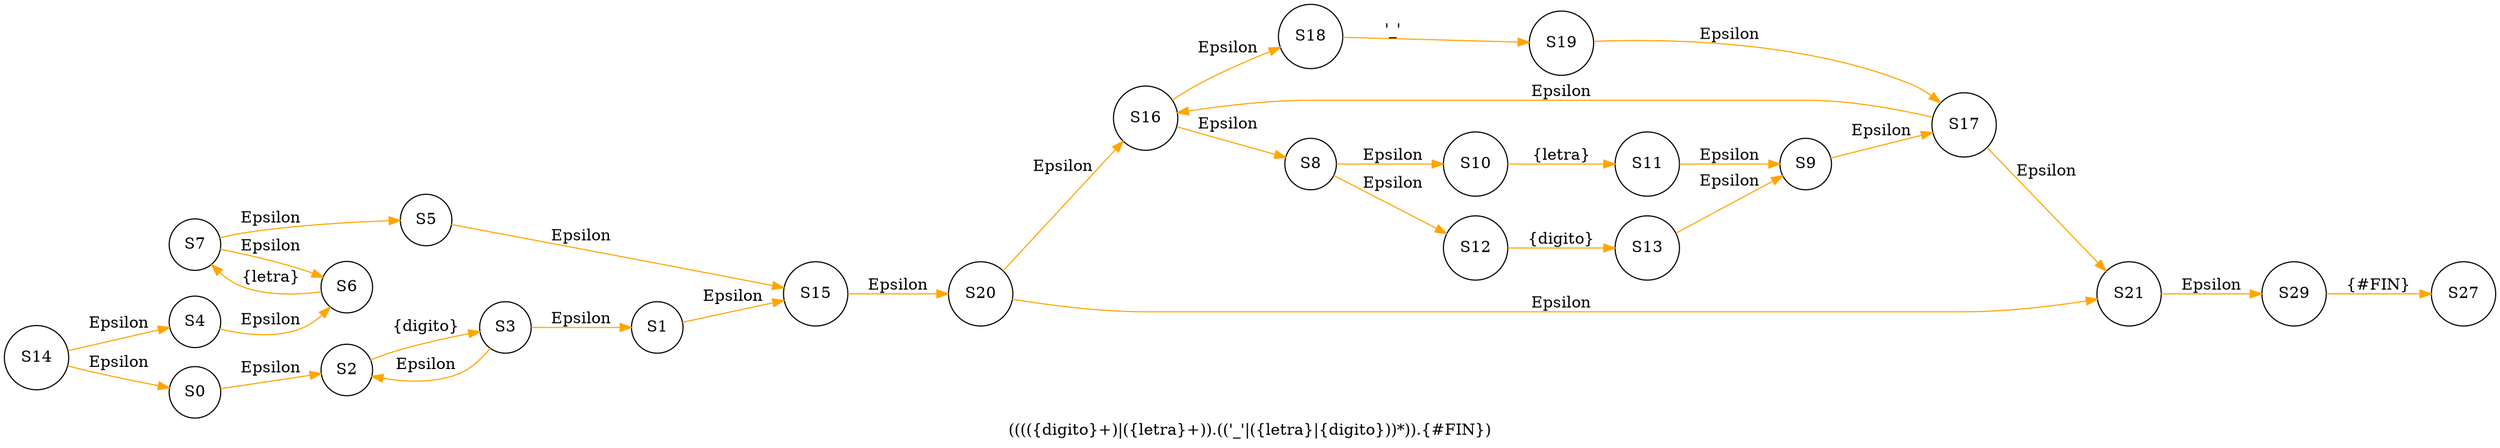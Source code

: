 digraph structs {
    node [shape=circle];
    rankdir=LR;    label = "(((({digito}+)|({letra}+)).(('_'|({letra}|{digito}))*)).{#FIN})";
    NodoS0 [label="S0" ];
    NodoS1 [label="S1" ];
    NodoS2 [label="S2" ];
    NodoS3 [label="S3" ];
    NodoS4 [label="S4" ];
    NodoS5 [label="S5" ];
    NodoS6 [label="S6" ];
    NodoS7 [label="S7" ];
    NodoS8 [label="S8" ];
    NodoS9 [label="S9" ];
    NodoS10 [label="S10" ];
    NodoS11 [label="S11" ];
    NodoS12 [label="S12" ];
    NodoS13 [label="S13" ];
    NodoS14 [label="S14" ];
    NodoS15 [label="S15" ];
    NodoS16 [label="S16" ];
    NodoS17 [label="S17" ];
    NodoS18 [label="S18" ];
    NodoS19 [label="S19" ];
    NodoS20 [label="S20" ];
    NodoS21 [label="S21" ];
    NodoS29 [label="S29" ];
    NodoS27 [label="S27" ];
    NodoS0 -> NodoS2[label="Epsilon" color="orange"];
    NodoS2 -> NodoS3[label="{digito}" color="orange"];
    NodoS3 -> NodoS1[label="Epsilon" color="orange"];
    NodoS3 -> NodoS2[label="Epsilon" color="orange"];
    NodoS4 -> NodoS6[label="Epsilon" color="orange"];
    NodoS6 -> NodoS7[label="{letra}" color="orange"];
    NodoS7 -> NodoS5[label="Epsilon" color="orange"];
    NodoS7 -> NodoS6[label="Epsilon" color="orange"];
    NodoS8 -> NodoS10[label="Epsilon" color="orange"];
    NodoS10 -> NodoS11[label="{letra}" color="orange"];
    NodoS11 -> NodoS9[label="Epsilon" color="orange"];
    NodoS8 -> NodoS12[label="Epsilon" color="orange"];
    NodoS12 -> NodoS13[label="{digito}" color="orange"];
    NodoS13 -> NodoS9[label="Epsilon" color="orange"];
    NodoS14 -> NodoS0[label="Epsilon" color="orange"];
    NodoS1 -> NodoS15[label="Epsilon" color="orange"];
    NodoS14 -> NodoS4[label="Epsilon" color="orange"];
    NodoS5 -> NodoS15[label="Epsilon" color="orange"];
    NodoS16 -> NodoS18[label="Epsilon" color="orange"];
    NodoS18 -> NodoS19[label="'_'" color="orange"];
    NodoS19 -> NodoS17[label="Epsilon" color="orange"];
    NodoS16 -> NodoS8[label="Epsilon" color="orange"];
    NodoS9 -> NodoS17[label="Epsilon" color="orange"];
    NodoS20 -> NodoS16[label="Epsilon" color="orange"];
    NodoS17 -> NodoS21[label="Epsilon" color="orange"];
    NodoS20 -> NodoS21[label="Epsilon" color="orange"];
    NodoS17 -> NodoS16[label="Epsilon" color="orange"];
    NodoS15 -> NodoS20[label="Epsilon" color="orange"];
    NodoS21 -> NodoS29[label="Epsilon" color="orange"];
    NodoS29 -> NodoS27[label="{#FIN}" color="orange"];
}